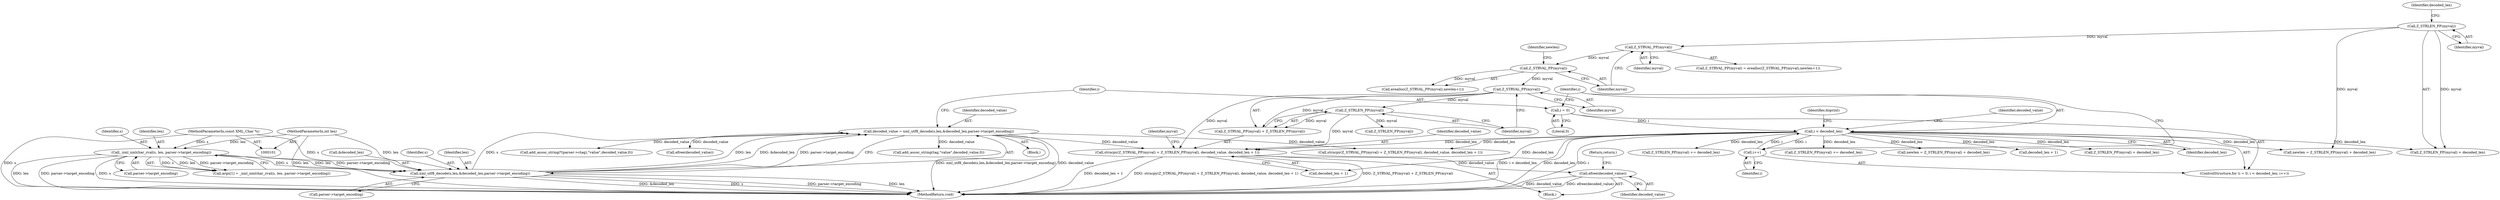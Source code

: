 digraph "0_php_dccda88f27a084bcbbb30198ace12b4e7ae961cc_4@API" {
"1000378" [label="(Call,efree(decoded_value))"];
"1000364" [label="(Call,strncpy(Z_STRVAL_PP(myval) + Z_STRLEN_PP(myval), decoded_value, decoded_len + 1))"];
"1000366" [label="(Call,Z_STRVAL_PP(myval))"];
"1000359" [label="(Call,Z_STRVAL_PP(myval))"];
"1000356" [label="(Call,Z_STRVAL_PP(myval))"];
"1000352" [label="(Call,Z_STRLEN_PP(myval))"];
"1000368" [label="(Call,Z_STRLEN_PP(myval))"];
"1000169" [label="(Call,decoded_value = xml_utf8_decode(s,len,&decoded_len,parser->target_encoding))"];
"1000171" [label="(Call,xml_utf8_decode(s,len,&decoded_len,parser->target_encoding))"];
"1000134" [label="(Call,_xml_xmlchar_zval(s, len, parser->target_encoding))"];
"1000103" [label="(MethodParameterIn,const XML_Char *s)"];
"1000104" [label="(MethodParameterIn,int len)"];
"1000183" [label="(Call,i < decoded_len)"];
"1000186" [label="(Call,i++)"];
"1000180" [label="(Call,i = 0)"];
"1000356" [label="(Call,Z_STRVAL_PP(myval))"];
"1000374" [label="(Call,Z_STRLEN_PP(myval) += decoded_len)"];
"1000471" [label="(MethodReturn,void)"];
"1000430" [label="(Call,add_assoc_string(tag,\"value\",decoded_value,0))"];
"1000370" [label="(Identifier,decoded_value)"];
"1000347" [label="(Block,)"];
"1000174" [label="(Call,&decoded_len)"];
"1000238" [label="(Call,newlen = Z_STRLEN_PP(myval) + decoded_len)"];
"1000375" [label="(Call,Z_STRLEN_PP(myval))"];
"1000184" [label="(Identifier,i)"];
"1000161" [label="(Block,)"];
"1000376" [label="(Identifier,myval)"];
"1000349" [label="(Call,newlen = Z_STRLEN_PP(myval) + decoded_len)"];
"1000209" [label="(Identifier,doprint)"];
"1000180" [label="(Call,i = 0)"];
"1000365" [label="(Call,Z_STRVAL_PP(myval) + Z_STRLEN_PP(myval))"];
"1000378" [label="(Call,efree(decoded_value))"];
"1000171" [label="(Call,xml_utf8_decode(s,len,&decoded_len,parser->target_encoding))"];
"1000187" [label="(Identifier,i)"];
"1000135" [label="(Identifier,s)"];
"1000170" [label="(Identifier,decoded_value)"];
"1000369" [label="(Identifier,myval)"];
"1000355" [label="(Call,Z_STRVAL_PP(myval) = erealloc(Z_STRVAL_PP(myval),newlen+1))"];
"1000136" [label="(Identifier,len)"];
"1000183" [label="(Call,i < decoded_len)"];
"1000260" [label="(Call,decoded_len + 1)"];
"1000181" [label="(Identifier,i)"];
"1000371" [label="(Call,decoded_len + 1)"];
"1000357" [label="(Identifier,myval)"];
"1000186" [label="(Call,i++)"];
"1000172" [label="(Identifier,s)"];
"1000240" [label="(Call,Z_STRLEN_PP(myval) + decoded_len)"];
"1000103" [label="(MethodParameterIn,const XML_Char *s)"];
"1000354" [label="(Identifier,decoded_len)"];
"1000169" [label="(Call,decoded_value = xml_utf8_decode(s,len,&decoded_len,parser->target_encoding))"];
"1000271" [label="(Call,add_assoc_string(*(parser->ctag),\"value\",decoded_value,0))"];
"1000104" [label="(MethodParameterIn,int len)"];
"1000173" [label="(Identifier,len)"];
"1000351" [label="(Call,Z_STRLEN_PP(myval) + decoded_len)"];
"1000253" [label="(Call,strncpy(Z_STRVAL_PP(myval) + Z_STRLEN_PP(myval), decoded_value, decoded_len + 1))"];
"1000137" [label="(Call,parser->target_encoding)"];
"1000359" [label="(Call,Z_STRVAL_PP(myval))"];
"1000469" [label="(Call,efree(decoded_value))"];
"1000364" [label="(Call,strncpy(Z_STRVAL_PP(myval) + Z_STRLEN_PP(myval), decoded_value, decoded_len + 1))"];
"1000191" [label="(Identifier,decoded_value)"];
"1000379" [label="(Identifier,decoded_value)"];
"1000176" [label="(Call,parser->target_encoding)"];
"1000352" [label="(Call,Z_STRLEN_PP(myval))"];
"1000368" [label="(Call,Z_STRLEN_PP(myval))"];
"1000360" [label="(Identifier,myval)"];
"1000362" [label="(Identifier,newlen)"];
"1000130" [label="(Call,args[1] = _xml_xmlchar_zval(s, len, parser->target_encoding))"];
"1000366" [label="(Call,Z_STRVAL_PP(myval))"];
"1000185" [label="(Identifier,decoded_len)"];
"1000380" [label="(Return,return;)"];
"1000179" [label="(ControlStructure,for (i = 0; i < decoded_len; i++))"];
"1000367" [label="(Identifier,myval)"];
"1000353" [label="(Identifier,myval)"];
"1000263" [label="(Call,Z_STRLEN_PP(myval) += decoded_len)"];
"1000182" [label="(Literal,0)"];
"1000134" [label="(Call,_xml_xmlchar_zval(s, len, parser->target_encoding))"];
"1000358" [label="(Call,erealloc(Z_STRVAL_PP(myval),newlen+1))"];
"1000378" -> "1000347"  [label="AST: "];
"1000378" -> "1000379"  [label="CFG: "];
"1000379" -> "1000378"  [label="AST: "];
"1000380" -> "1000378"  [label="CFG: "];
"1000378" -> "1000471"  [label="DDG: decoded_value"];
"1000378" -> "1000471"  [label="DDG: efree(decoded_value)"];
"1000364" -> "1000378"  [label="DDG: decoded_value"];
"1000364" -> "1000347"  [label="AST: "];
"1000364" -> "1000371"  [label="CFG: "];
"1000365" -> "1000364"  [label="AST: "];
"1000370" -> "1000364"  [label="AST: "];
"1000371" -> "1000364"  [label="AST: "];
"1000376" -> "1000364"  [label="CFG: "];
"1000364" -> "1000471"  [label="DDG: strncpy(Z_STRVAL_PP(myval) + Z_STRLEN_PP(myval), decoded_value, decoded_len + 1)"];
"1000364" -> "1000471"  [label="DDG: Z_STRVAL_PP(myval) + Z_STRLEN_PP(myval)"];
"1000364" -> "1000471"  [label="DDG: decoded_len + 1"];
"1000366" -> "1000364"  [label="DDG: myval"];
"1000368" -> "1000364"  [label="DDG: myval"];
"1000169" -> "1000364"  [label="DDG: decoded_value"];
"1000183" -> "1000364"  [label="DDG: decoded_len"];
"1000366" -> "1000365"  [label="AST: "];
"1000366" -> "1000367"  [label="CFG: "];
"1000367" -> "1000366"  [label="AST: "];
"1000369" -> "1000366"  [label="CFG: "];
"1000366" -> "1000365"  [label="DDG: myval"];
"1000359" -> "1000366"  [label="DDG: myval"];
"1000366" -> "1000368"  [label="DDG: myval"];
"1000359" -> "1000358"  [label="AST: "];
"1000359" -> "1000360"  [label="CFG: "];
"1000360" -> "1000359"  [label="AST: "];
"1000362" -> "1000359"  [label="CFG: "];
"1000359" -> "1000358"  [label="DDG: myval"];
"1000356" -> "1000359"  [label="DDG: myval"];
"1000356" -> "1000355"  [label="AST: "];
"1000356" -> "1000357"  [label="CFG: "];
"1000357" -> "1000356"  [label="AST: "];
"1000360" -> "1000356"  [label="CFG: "];
"1000352" -> "1000356"  [label="DDG: myval"];
"1000352" -> "1000351"  [label="AST: "];
"1000352" -> "1000353"  [label="CFG: "];
"1000353" -> "1000352"  [label="AST: "];
"1000354" -> "1000352"  [label="CFG: "];
"1000352" -> "1000349"  [label="DDG: myval"];
"1000352" -> "1000351"  [label="DDG: myval"];
"1000368" -> "1000365"  [label="AST: "];
"1000368" -> "1000369"  [label="CFG: "];
"1000369" -> "1000368"  [label="AST: "];
"1000365" -> "1000368"  [label="CFG: "];
"1000368" -> "1000365"  [label="DDG: myval"];
"1000368" -> "1000375"  [label="DDG: myval"];
"1000169" -> "1000161"  [label="AST: "];
"1000169" -> "1000171"  [label="CFG: "];
"1000170" -> "1000169"  [label="AST: "];
"1000171" -> "1000169"  [label="AST: "];
"1000181" -> "1000169"  [label="CFG: "];
"1000169" -> "1000471"  [label="DDG: xml_utf8_decode(s,len,&decoded_len,parser->target_encoding)"];
"1000169" -> "1000471"  [label="DDG: decoded_value"];
"1000171" -> "1000169"  [label="DDG: s"];
"1000171" -> "1000169"  [label="DDG: len"];
"1000171" -> "1000169"  [label="DDG: &decoded_len"];
"1000171" -> "1000169"  [label="DDG: parser->target_encoding"];
"1000169" -> "1000253"  [label="DDG: decoded_value"];
"1000169" -> "1000271"  [label="DDG: decoded_value"];
"1000169" -> "1000430"  [label="DDG: decoded_value"];
"1000169" -> "1000469"  [label="DDG: decoded_value"];
"1000171" -> "1000176"  [label="CFG: "];
"1000172" -> "1000171"  [label="AST: "];
"1000173" -> "1000171"  [label="AST: "];
"1000174" -> "1000171"  [label="AST: "];
"1000176" -> "1000171"  [label="AST: "];
"1000171" -> "1000471"  [label="DDG: s"];
"1000171" -> "1000471"  [label="DDG: parser->target_encoding"];
"1000171" -> "1000471"  [label="DDG: len"];
"1000171" -> "1000471"  [label="DDG: &decoded_len"];
"1000134" -> "1000171"  [label="DDG: s"];
"1000134" -> "1000171"  [label="DDG: len"];
"1000134" -> "1000171"  [label="DDG: parser->target_encoding"];
"1000103" -> "1000171"  [label="DDG: s"];
"1000104" -> "1000171"  [label="DDG: len"];
"1000134" -> "1000130"  [label="AST: "];
"1000134" -> "1000137"  [label="CFG: "];
"1000135" -> "1000134"  [label="AST: "];
"1000136" -> "1000134"  [label="AST: "];
"1000137" -> "1000134"  [label="AST: "];
"1000130" -> "1000134"  [label="CFG: "];
"1000134" -> "1000471"  [label="DDG: s"];
"1000134" -> "1000471"  [label="DDG: len"];
"1000134" -> "1000471"  [label="DDG: parser->target_encoding"];
"1000134" -> "1000130"  [label="DDG: s"];
"1000134" -> "1000130"  [label="DDG: len"];
"1000134" -> "1000130"  [label="DDG: parser->target_encoding"];
"1000103" -> "1000134"  [label="DDG: s"];
"1000104" -> "1000134"  [label="DDG: len"];
"1000103" -> "1000101"  [label="AST: "];
"1000103" -> "1000471"  [label="DDG: s"];
"1000104" -> "1000101"  [label="AST: "];
"1000104" -> "1000471"  [label="DDG: len"];
"1000183" -> "1000179"  [label="AST: "];
"1000183" -> "1000185"  [label="CFG: "];
"1000184" -> "1000183"  [label="AST: "];
"1000185" -> "1000183"  [label="AST: "];
"1000191" -> "1000183"  [label="CFG: "];
"1000209" -> "1000183"  [label="CFG: "];
"1000183" -> "1000471"  [label="DDG: decoded_len"];
"1000183" -> "1000471"  [label="DDG: i"];
"1000183" -> "1000471"  [label="DDG: i < decoded_len"];
"1000186" -> "1000183"  [label="DDG: i"];
"1000180" -> "1000183"  [label="DDG: i"];
"1000183" -> "1000186"  [label="DDG: i"];
"1000183" -> "1000238"  [label="DDG: decoded_len"];
"1000183" -> "1000240"  [label="DDG: decoded_len"];
"1000183" -> "1000253"  [label="DDG: decoded_len"];
"1000183" -> "1000260"  [label="DDG: decoded_len"];
"1000183" -> "1000263"  [label="DDG: decoded_len"];
"1000183" -> "1000349"  [label="DDG: decoded_len"];
"1000183" -> "1000351"  [label="DDG: decoded_len"];
"1000183" -> "1000371"  [label="DDG: decoded_len"];
"1000183" -> "1000374"  [label="DDG: decoded_len"];
"1000186" -> "1000179"  [label="AST: "];
"1000186" -> "1000187"  [label="CFG: "];
"1000187" -> "1000186"  [label="AST: "];
"1000184" -> "1000186"  [label="CFG: "];
"1000180" -> "1000179"  [label="AST: "];
"1000180" -> "1000182"  [label="CFG: "];
"1000181" -> "1000180"  [label="AST: "];
"1000182" -> "1000180"  [label="AST: "];
"1000184" -> "1000180"  [label="CFG: "];
}
